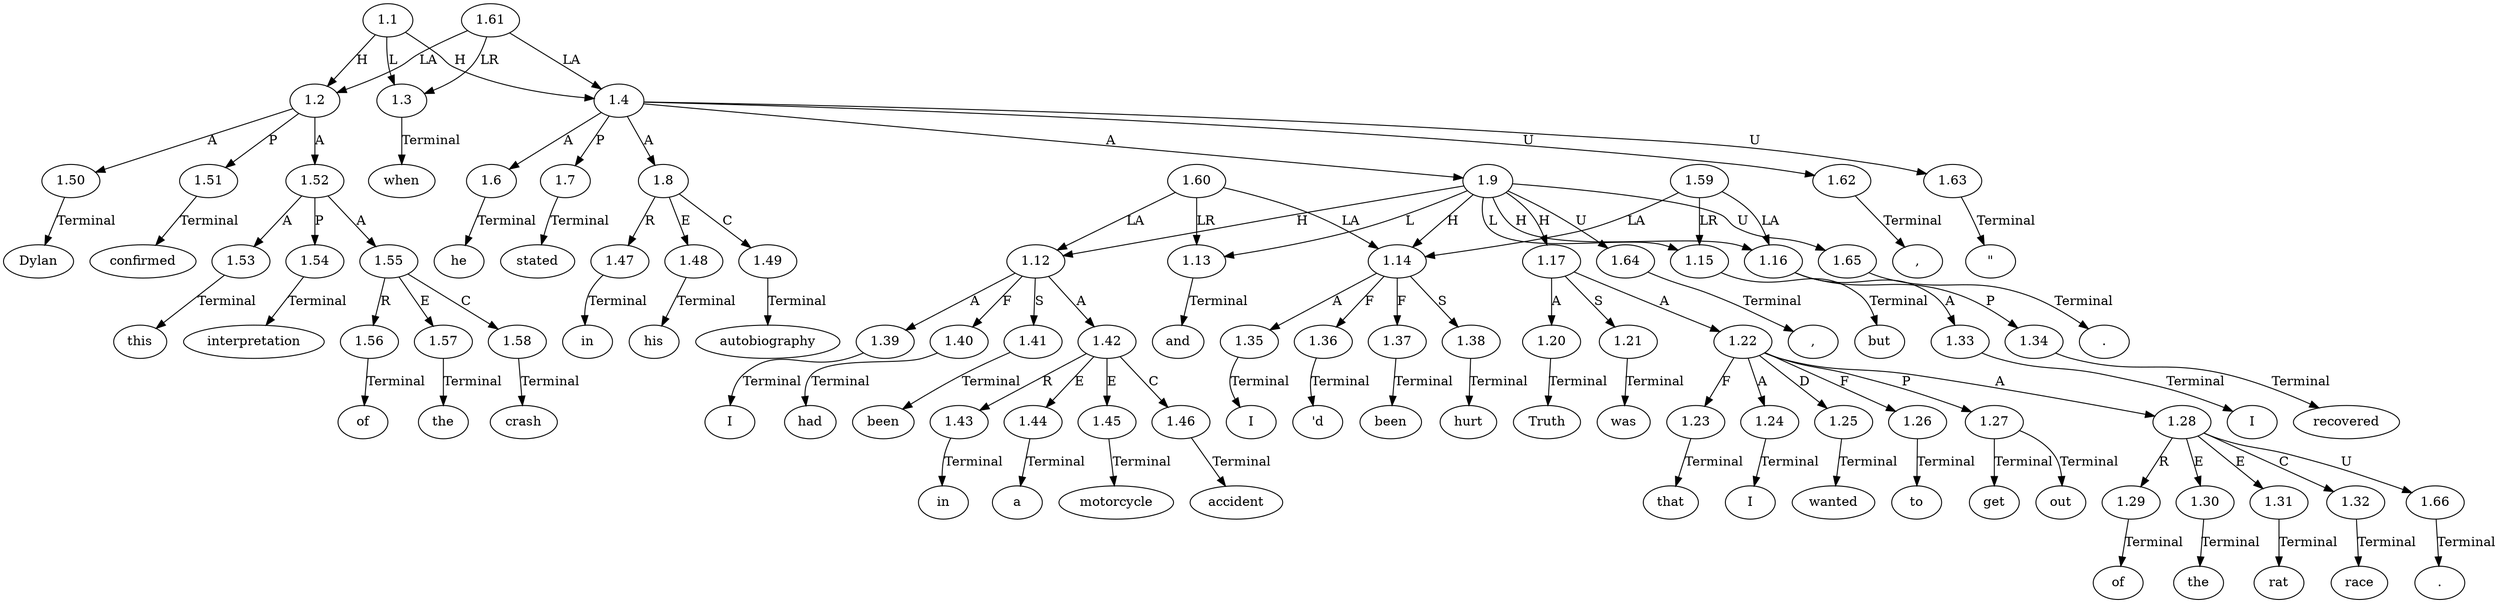 // Graph
digraph {
	0.1 [label=Dylan ordering=out]
	0.10 [label=stated ordering=out]
	0.11 [label=in ordering=out]
	0.12 [label=his ordering=out]
	0.13 [label=autobiography ordering=out]
	0.14 [label="," ordering=out]
	0.15 [label="\"" ordering=out]
	0.16 [label=I ordering=out]
	0.17 [label=had ordering=out]
	0.18 [label=been ordering=out]
	0.19 [label=in ordering=out]
	0.2 [label=confirmed ordering=out]
	0.20 [label=a ordering=out]
	0.21 [label=motorcycle ordering=out]
	0.22 [label=accident ordering=out]
	0.23 [label=and ordering=out]
	0.24 [label=I ordering=out]
	0.25 [label="'d" ordering=out]
	0.26 [label=been ordering=out]
	0.27 [label=hurt ordering=out]
	0.28 [label="," ordering=out]
	0.29 [label=but ordering=out]
	0.3 [label=this ordering=out]
	0.30 [label=I ordering=out]
	0.31 [label=recovered ordering=out]
	0.32 [label="." ordering=out]
	0.33 [label=Truth ordering=out]
	0.34 [label=was ordering=out]
	0.35 [label=that ordering=out]
	0.36 [label=I ordering=out]
	0.37 [label=wanted ordering=out]
	0.38 [label=to ordering=out]
	0.39 [label=get ordering=out]
	0.4 [label=interpretation ordering=out]
	0.40 [label=out ordering=out]
	0.41 [label=of ordering=out]
	0.42 [label=the ordering=out]
	0.43 [label=rat ordering=out]
	0.44 [label=race ordering=out]
	0.45 [label="." ordering=out]
	0.5 [label=of ordering=out]
	0.6 [label=the ordering=out]
	0.7 [label=crash ordering=out]
	0.8 [label=when ordering=out]
	0.9 [label=he ordering=out]
	1.1 [label=1.1 ordering=out]
	1.2 [label=1.2 ordering=out]
	1.3 [label=1.3 ordering=out]
	1.4 [label=1.4 ordering=out]
	1.6 [label=1.6 ordering=out]
	1.7 [label=1.7 ordering=out]
	1.8 [label=1.8 ordering=out]
	1.9 [label=1.9 ordering=out]
	1.12 [label=1.12 ordering=out]
	1.13 [label=1.13 ordering=out]
	1.14 [label=1.14 ordering=out]
	1.15 [label=1.15 ordering=out]
	1.16 [label=1.16 ordering=out]
	1.17 [label=1.17 ordering=out]
	1.20 [label=1.20 ordering=out]
	1.21 [label=1.21 ordering=out]
	1.22 [label=1.22 ordering=out]
	1.23 [label=1.23 ordering=out]
	1.24 [label=1.24 ordering=out]
	1.25 [label=1.25 ordering=out]
	1.26 [label=1.26 ordering=out]
	1.27 [label=1.27 ordering=out]
	1.28 [label=1.28 ordering=out]
	1.29 [label=1.29 ordering=out]
	1.30 [label=1.30 ordering=out]
	1.31 [label=1.31 ordering=out]
	1.32 [label=1.32 ordering=out]
	1.33 [label=1.33 ordering=out]
	1.34 [label=1.34 ordering=out]
	1.35 [label=1.35 ordering=out]
	1.36 [label=1.36 ordering=out]
	1.37 [label=1.37 ordering=out]
	1.38 [label=1.38 ordering=out]
	1.39 [label=1.39 ordering=out]
	1.40 [label=1.40 ordering=out]
	1.41 [label=1.41 ordering=out]
	1.42 [label=1.42 ordering=out]
	1.43 [label=1.43 ordering=out]
	1.44 [label=1.44 ordering=out]
	1.45 [label=1.45 ordering=out]
	1.46 [label=1.46 ordering=out]
	1.47 [label=1.47 ordering=out]
	1.48 [label=1.48 ordering=out]
	1.49 [label=1.49 ordering=out]
	1.50 [label=1.50 ordering=out]
	1.51 [label=1.51 ordering=out]
	1.52 [label=1.52 ordering=out]
	1.53 [label=1.53 ordering=out]
	1.54 [label=1.54 ordering=out]
	1.55 [label=1.55 ordering=out]
	1.56 [label=1.56 ordering=out]
	1.57 [label=1.57 ordering=out]
	1.58 [label=1.58 ordering=out]
	1.59 [label=1.59 ordering=out]
	1.60 [label=1.60 ordering=out]
	1.61 [label=1.61 ordering=out]
	1.62 [label=1.62 ordering=out]
	1.63 [label=1.63 ordering=out]
	1.64 [label=1.64 ordering=out]
	1.65 [label=1.65 ordering=out]
	1.66 [label=1.66 ordering=out]
	1.1 -> 1.2 [label=H ordering=out]
	1.1 -> 1.3 [label=L ordering=out]
	1.1 -> 1.4 [label=H ordering=out]
	1.2 -> 1.50 [label=A ordering=out]
	1.2 -> 1.51 [label=P ordering=out]
	1.2 -> 1.52 [label=A ordering=out]
	1.3 -> 0.8 [label=Terminal ordering=out]
	1.4 -> 1.6 [label=A ordering=out]
	1.4 -> 1.7 [label=P ordering=out]
	1.4 -> 1.8 [label=A ordering=out]
	1.4 -> 1.9 [label=A ordering=out]
	1.4 -> 1.62 [label=U ordering=out]
	1.4 -> 1.63 [label=U ordering=out]
	1.6 -> 0.9 [label=Terminal ordering=out]
	1.7 -> 0.10 [label=Terminal ordering=out]
	1.8 -> 1.47 [label=R ordering=out]
	1.8 -> 1.48 [label=E ordering=out]
	1.8 -> 1.49 [label=C ordering=out]
	1.9 -> 1.12 [label=H ordering=out]
	1.9 -> 1.13 [label=L ordering=out]
	1.9 -> 1.14 [label=H ordering=out]
	1.9 -> 1.15 [label=L ordering=out]
	1.9 -> 1.16 [label=H ordering=out]
	1.9 -> 1.17 [label=H ordering=out]
	1.9 -> 1.64 [label=U ordering=out]
	1.9 -> 1.65 [label=U ordering=out]
	1.12 -> 1.39 [label=A ordering=out]
	1.12 -> 1.40 [label=F ordering=out]
	1.12 -> 1.41 [label=S ordering=out]
	1.12 -> 1.42 [label=A ordering=out]
	1.13 -> 0.23 [label=Terminal ordering=out]
	1.14 -> 1.35 [label=A ordering=out]
	1.14 -> 1.36 [label=F ordering=out]
	1.14 -> 1.37 [label=F ordering=out]
	1.14 -> 1.38 [label=S ordering=out]
	1.15 -> 0.29 [label=Terminal ordering=out]
	1.16 -> 1.33 [label=A ordering=out]
	1.16 -> 1.34 [label=P ordering=out]
	1.17 -> 1.20 [label=A ordering=out]
	1.17 -> 1.21 [label=S ordering=out]
	1.17 -> 1.22 [label=A ordering=out]
	1.20 -> 0.33 [label=Terminal ordering=out]
	1.21 -> 0.34 [label=Terminal ordering=out]
	1.22 -> 1.23 [label=F ordering=out]
	1.22 -> 1.24 [label=A ordering=out]
	1.22 -> 1.25 [label=D ordering=out]
	1.22 -> 1.26 [label=F ordering=out]
	1.22 -> 1.27 [label=P ordering=out]
	1.22 -> 1.28 [label=A ordering=out]
	1.23 -> 0.35 [label=Terminal ordering=out]
	1.24 -> 0.36 [label=Terminal ordering=out]
	1.25 -> 0.37 [label=Terminal ordering=out]
	1.26 -> 0.38 [label=Terminal ordering=out]
	1.27 -> 0.39 [label=Terminal ordering=out]
	1.27 -> 0.40 [label=Terminal ordering=out]
	1.28 -> 1.29 [label=R ordering=out]
	1.28 -> 1.30 [label=E ordering=out]
	1.28 -> 1.31 [label=E ordering=out]
	1.28 -> 1.32 [label=C ordering=out]
	1.28 -> 1.66 [label=U ordering=out]
	1.29 -> 0.41 [label=Terminal ordering=out]
	1.30 -> 0.42 [label=Terminal ordering=out]
	1.31 -> 0.43 [label=Terminal ordering=out]
	1.32 -> 0.44 [label=Terminal ordering=out]
	1.33 -> 0.30 [label=Terminal ordering=out]
	1.34 -> 0.31 [label=Terminal ordering=out]
	1.35 -> 0.24 [label=Terminal ordering=out]
	1.36 -> 0.25 [label=Terminal ordering=out]
	1.37 -> 0.26 [label=Terminal ordering=out]
	1.38 -> 0.27 [label=Terminal ordering=out]
	1.39 -> 0.16 [label=Terminal ordering=out]
	1.40 -> 0.17 [label=Terminal ordering=out]
	1.41 -> 0.18 [label=Terminal ordering=out]
	1.42 -> 1.43 [label=R ordering=out]
	1.42 -> 1.44 [label=E ordering=out]
	1.42 -> 1.45 [label=E ordering=out]
	1.42 -> 1.46 [label=C ordering=out]
	1.43 -> 0.19 [label=Terminal ordering=out]
	1.44 -> 0.20 [label=Terminal ordering=out]
	1.45 -> 0.21 [label=Terminal ordering=out]
	1.46 -> 0.22 [label=Terminal ordering=out]
	1.47 -> 0.11 [label=Terminal ordering=out]
	1.48 -> 0.12 [label=Terminal ordering=out]
	1.49 -> 0.13 [label=Terminal ordering=out]
	1.50 -> 0.1 [label=Terminal ordering=out]
	1.51 -> 0.2 [label=Terminal ordering=out]
	1.52 -> 1.53 [label=A ordering=out]
	1.52 -> 1.54 [label=P ordering=out]
	1.52 -> 1.55 [label=A ordering=out]
	1.53 -> 0.3 [label=Terminal ordering=out]
	1.54 -> 0.4 [label=Terminal ordering=out]
	1.55 -> 1.56 [label=R ordering=out]
	1.55 -> 1.57 [label=E ordering=out]
	1.55 -> 1.58 [label=C ordering=out]
	1.56 -> 0.5 [label=Terminal ordering=out]
	1.57 -> 0.6 [label=Terminal ordering=out]
	1.58 -> 0.7 [label=Terminal ordering=out]
	1.59 -> 1.14 [label=LA ordering=out]
	1.59 -> 1.15 [label=LR ordering=out]
	1.59 -> 1.16 [label=LA ordering=out]
	1.60 -> 1.12 [label=LA ordering=out]
	1.60 -> 1.13 [label=LR ordering=out]
	1.60 -> 1.14 [label=LA ordering=out]
	1.61 -> 1.2 [label=LA ordering=out]
	1.61 -> 1.3 [label=LR ordering=out]
	1.61 -> 1.4 [label=LA ordering=out]
	1.62 -> 0.14 [label=Terminal ordering=out]
	1.63 -> 0.15 [label=Terminal ordering=out]
	1.64 -> 0.28 [label=Terminal ordering=out]
	1.65 -> 0.32 [label=Terminal ordering=out]
	1.66 -> 0.45 [label=Terminal ordering=out]
}
